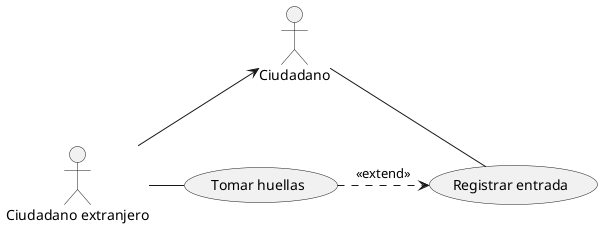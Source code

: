 @startuml
'https://plantuml.com/use-case-diagram

:Ciudadano: as Ciudadano
:Ciudadano extranjero: as CiudadanoEx

Ciudadano <-- CiudadanoEx

Ciudadano - (Registrar entrada)
CiudadanoEx - (Tomar huellas)

(Tomar huellas) .> (Registrar entrada):<<extend>>

@enduml